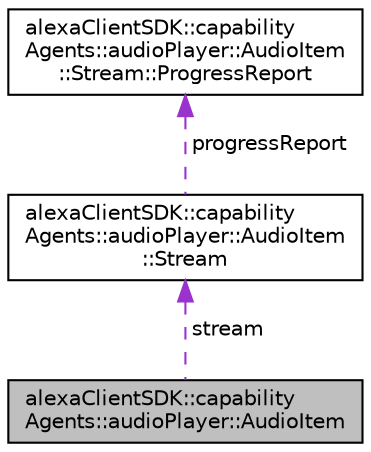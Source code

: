 digraph "alexaClientSDK::capabilityAgents::audioPlayer::AudioItem"
{
  edge [fontname="Helvetica",fontsize="10",labelfontname="Helvetica",labelfontsize="10"];
  node [fontname="Helvetica",fontsize="10",shape=record];
  Node1 [label="alexaClientSDK::capability\lAgents::audioPlayer::AudioItem",height=0.2,width=0.4,color="black", fillcolor="grey75", style="filled", fontcolor="black"];
  Node2 -> Node1 [dir="back",color="darkorchid3",fontsize="10",style="dashed",label=" stream" ,fontname="Helvetica"];
  Node2 [label="alexaClientSDK::capability\lAgents::audioPlayer::AudioItem\l::Stream",height=0.2,width=0.4,color="black", fillcolor="white", style="filled",URL="$structalexa_client_s_d_k_1_1capability_agents_1_1audio_player_1_1_audio_item_1_1_stream.html",tooltip="Contains the parameters of the stream. "];
  Node3 -> Node2 [dir="back",color="darkorchid3",fontsize="10",style="dashed",label=" progressReport" ,fontname="Helvetica"];
  Node3 [label="alexaClientSDK::capability\lAgents::audioPlayer::AudioItem\l::Stream::ProgressReport",height=0.2,width=0.4,color="black", fillcolor="white", style="filled",URL="$structalexa_client_s_d_k_1_1capability_agents_1_1audio_player_1_1_audio_item_1_1_stream_1_1_progress_report.html",tooltip="Contains values for progress reports. "];
}
